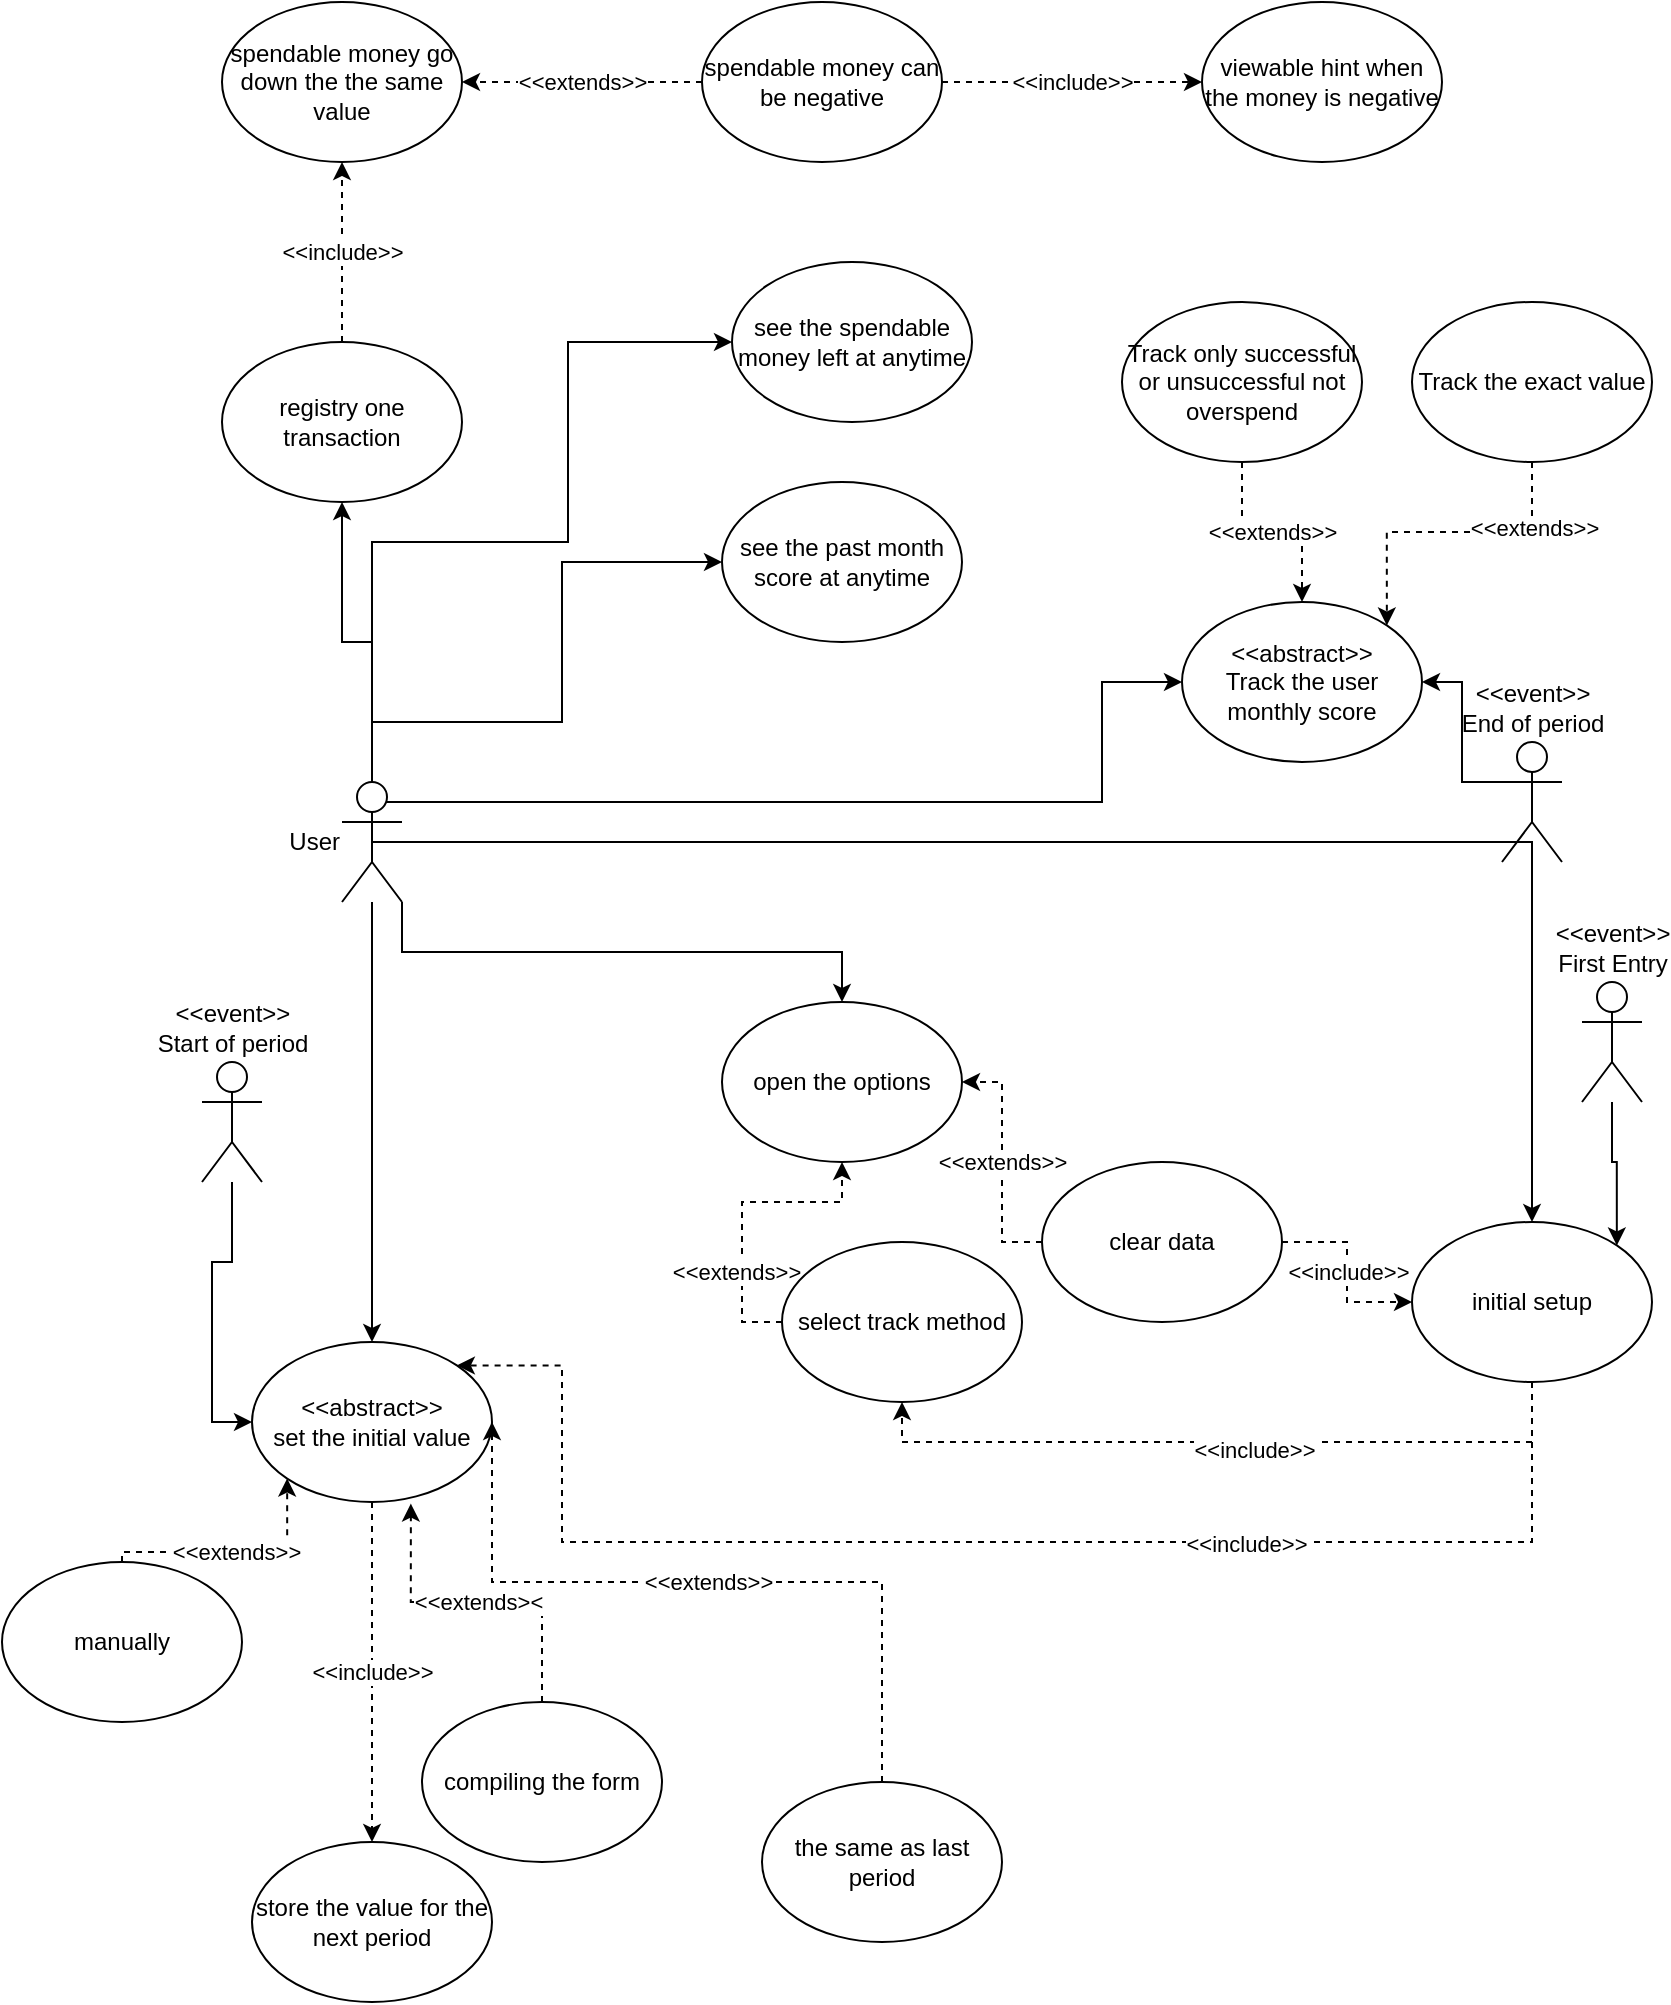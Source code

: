 <mxfile version="14.4.7" type="github">
  <diagram id="R00o_uZto41ws9qk-KIg" name="Page-1">
    <mxGraphModel dx="1384" dy="838" grid="1" gridSize="10" guides="1" tooltips="1" connect="1" arrows="1" fold="1" page="1" pageScale="1" pageWidth="850" pageHeight="1100" math="0" shadow="0">
      <root>
        <object label="" id="0">
          <mxCell />
        </object>
        <mxCell id="1" parent="0" />
        <mxCell id="_-29_EvRfan_lz7JUybT-13" style="edgeStyle=orthogonalEdgeStyle;rounded=0;orthogonalLoop=1;jettySize=auto;html=1;fontFamily=Helvetica;" edge="1" parent="1" source="_-29_EvRfan_lz7JUybT-4" target="_-29_EvRfan_lz7JUybT-12">
          <mxGeometry relative="1" as="geometry" />
        </mxCell>
        <mxCell id="_-29_EvRfan_lz7JUybT-30" style="edgeStyle=orthogonalEdgeStyle;rounded=0;orthogonalLoop=1;jettySize=auto;html=1;entryX=0.5;entryY=1;entryDx=0;entryDy=0;fontFamily=Helvetica;" edge="1" parent="1" source="_-29_EvRfan_lz7JUybT-4" target="_-29_EvRfan_lz7JUybT-27">
          <mxGeometry relative="1" as="geometry" />
        </mxCell>
        <mxCell id="_-29_EvRfan_lz7JUybT-33" style="edgeStyle=orthogonalEdgeStyle;rounded=0;orthogonalLoop=1;jettySize=auto;html=1;exitX=0.5;exitY=0.5;exitDx=0;exitDy=0;exitPerimeter=0;entryX=0;entryY=0.5;entryDx=0;entryDy=0;fontFamily=Helvetica;" edge="1" parent="1" source="_-29_EvRfan_lz7JUybT-4" target="_-29_EvRfan_lz7JUybT-32">
          <mxGeometry relative="1" as="geometry">
            <Array as="points">
              <mxPoint x="185" y="350" />
              <mxPoint x="283" y="350" />
              <mxPoint x="283" y="250" />
            </Array>
          </mxGeometry>
        </mxCell>
        <mxCell id="_-29_EvRfan_lz7JUybT-39" style="edgeStyle=orthogonalEdgeStyle;rounded=0;orthogonalLoop=1;jettySize=auto;html=1;exitX=0.5;exitY=0.5;exitDx=0;exitDy=0;exitPerimeter=0;entryX=0;entryY=0.5;entryDx=0;entryDy=0;fontFamily=Helvetica;" edge="1" parent="1" source="_-29_EvRfan_lz7JUybT-4" target="_-29_EvRfan_lz7JUybT-38">
          <mxGeometry relative="1" as="geometry">
            <Array as="points">
              <mxPoint x="185" y="440" />
              <mxPoint x="280" y="440" />
              <mxPoint x="280" y="360" />
            </Array>
          </mxGeometry>
        </mxCell>
        <mxCell id="_-29_EvRfan_lz7JUybT-41" style="edgeStyle=orthogonalEdgeStyle;rounded=0;orthogonalLoop=1;jettySize=auto;html=1;exitX=0.5;exitY=0.5;exitDx=0;exitDy=0;exitPerimeter=0;entryX=0;entryY=0.5;entryDx=0;entryDy=0;fontFamily=Helvetica;" edge="1" parent="1" source="_-29_EvRfan_lz7JUybT-4" target="_-29_EvRfan_lz7JUybT-40">
          <mxGeometry relative="1" as="geometry">
            <Array as="points">
              <mxPoint x="550" y="480" />
              <mxPoint x="550" y="420" />
            </Array>
          </mxGeometry>
        </mxCell>
        <mxCell id="_-29_EvRfan_lz7JUybT-54" style="edgeStyle=orthogonalEdgeStyle;rounded=0;orthogonalLoop=1;jettySize=auto;html=1;exitX=1;exitY=1;exitDx=0;exitDy=0;exitPerimeter=0;entryX=0.5;entryY=0;entryDx=0;entryDy=0;fontFamily=Helvetica;" edge="1" parent="1" source="_-29_EvRfan_lz7JUybT-4" target="_-29_EvRfan_lz7JUybT-51">
          <mxGeometry relative="1" as="geometry" />
        </mxCell>
        <mxCell id="_-29_EvRfan_lz7JUybT-60" style="edgeStyle=orthogonalEdgeStyle;rounded=0;orthogonalLoop=1;jettySize=auto;html=1;exitX=0.5;exitY=0.5;exitDx=0;exitDy=0;exitPerimeter=0;entryX=0.5;entryY=0;entryDx=0;entryDy=0;fontFamily=Helvetica;" edge="1" parent="1" source="_-29_EvRfan_lz7JUybT-4" target="_-29_EvRfan_lz7JUybT-59">
          <mxGeometry relative="1" as="geometry" />
        </mxCell>
        <object label="&lt;div&gt;User&lt;/div&gt;" id="_-29_EvRfan_lz7JUybT-4">
          <mxCell style="shape=umlActor;verticalLabelPosition=middle;verticalAlign=middle;html=1;outlineConnect=0;fontFamily=Helvetica;labelPosition=left;align=right;" vertex="1" parent="1">
            <mxGeometry x="170" y="470" width="30" height="60" as="geometry" />
          </mxCell>
        </object>
        <mxCell id="_-29_EvRfan_lz7JUybT-14" style="edgeStyle=orthogonalEdgeStyle;rounded=0;orthogonalLoop=1;jettySize=auto;html=1;entryX=0;entryY=0.5;entryDx=0;entryDy=0;fontFamily=Helvetica;" edge="1" parent="1" source="_-29_EvRfan_lz7JUybT-6" target="_-29_EvRfan_lz7JUybT-12">
          <mxGeometry relative="1" as="geometry" />
        </mxCell>
        <object label="&lt;div align=&quot;center&quot;&gt;&lt;br&gt;&lt;/div&gt;&lt;div align=&quot;center&quot;&gt;&lt;br&gt;&lt;/div&gt;&lt;div align=&quot;center&quot;&gt;&amp;lt;&amp;lt;event&amp;gt;&amp;gt;&lt;/div&gt;&lt;div align=&quot;center&quot;&gt;Start of period&lt;/div&gt;" id="_-29_EvRfan_lz7JUybT-6">
          <mxCell style="shape=umlActor;verticalLabelPosition=top;verticalAlign=bottom;html=1;outlineConnect=0;fontFamily=Helvetica;labelPosition=center;align=center;" vertex="1" parent="1">
            <mxGeometry x="100" y="610" width="30" height="60" as="geometry" />
          </mxCell>
        </object>
        <mxCell id="_-29_EvRfan_lz7JUybT-43" style="edgeStyle=orthogonalEdgeStyle;rounded=0;orthogonalLoop=1;jettySize=auto;html=1;exitX=0;exitY=0.333;exitDx=0;exitDy=0;exitPerimeter=0;entryX=1;entryY=0.5;entryDx=0;entryDy=0;fontFamily=Helvetica;" edge="1" parent="1" source="_-29_EvRfan_lz7JUybT-7" target="_-29_EvRfan_lz7JUybT-40">
          <mxGeometry relative="1" as="geometry" />
        </mxCell>
        <object label="&lt;div&gt;&amp;lt;&amp;lt;event&amp;gt;&amp;gt;&lt;/div&gt;&lt;div&gt;End of period&lt;/div&gt;" id="_-29_EvRfan_lz7JUybT-7">
          <mxCell style="shape=umlActor;verticalLabelPosition=top;verticalAlign=bottom;html=1;outlineConnect=0;fontFamily=Helvetica;labelPosition=center;align=center;" vertex="1" parent="1">
            <mxGeometry x="750" y="450" width="30" height="60" as="geometry" />
          </mxCell>
        </object>
        <mxCell id="_-29_EvRfan_lz7JUybT-25" value="&amp;lt;&amp;lt;include&amp;gt;&amp;gt;" style="edgeStyle=orthogonalEdgeStyle;rounded=0;orthogonalLoop=1;jettySize=auto;html=1;exitX=0.5;exitY=1;exitDx=0;exitDy=0;dashed=1;fontFamily=Helvetica;" edge="1" parent="1" source="_-29_EvRfan_lz7JUybT-12" target="_-29_EvRfan_lz7JUybT-22">
          <mxGeometry relative="1" as="geometry" />
        </mxCell>
        <mxCell id="_-29_EvRfan_lz7JUybT-12" value="&lt;div&gt;&amp;lt;&amp;lt;abstract&amp;gt;&amp;gt;&lt;/div&gt;&lt;div&gt;set the initial value&lt;/div&gt;" style="ellipse;whiteSpace=wrap;html=1;fontFamily=Helvetica;align=center;" vertex="1" parent="1">
          <mxGeometry x="125" y="750" width="120" height="80" as="geometry" />
        </mxCell>
        <mxCell id="_-29_EvRfan_lz7JUybT-18" value="&amp;lt;&amp;lt;extends&amp;gt;&amp;gt;" style="edgeStyle=orthogonalEdgeStyle;rounded=0;orthogonalLoop=1;jettySize=auto;html=1;exitX=0.5;exitY=0;exitDx=0;exitDy=0;entryX=0;entryY=1;entryDx=0;entryDy=0;fontFamily=Helvetica;dashed=1;" edge="1" parent="1" source="_-29_EvRfan_lz7JUybT-15" target="_-29_EvRfan_lz7JUybT-12">
          <mxGeometry relative="1" as="geometry">
            <Array as="points">
              <mxPoint x="60" y="855" />
              <mxPoint x="143" y="855" />
            </Array>
          </mxGeometry>
        </mxCell>
        <mxCell id="_-29_EvRfan_lz7JUybT-15" value="manually" style="ellipse;whiteSpace=wrap;html=1;fontFamily=Helvetica;align=center;" vertex="1" parent="1">
          <mxGeometry y="860" width="120" height="80" as="geometry" />
        </mxCell>
        <mxCell id="_-29_EvRfan_lz7JUybT-20" value="&amp;lt;&amp;lt;extends&amp;gt;&amp;lt;" style="edgeStyle=orthogonalEdgeStyle;rounded=0;orthogonalLoop=1;jettySize=auto;html=1;exitX=0.5;exitY=0;exitDx=0;exitDy=0;entryX=0.662;entryY=1.01;entryDx=0;entryDy=0;entryPerimeter=0;dashed=1;fontFamily=Helvetica;" edge="1" parent="1" source="_-29_EvRfan_lz7JUybT-16" target="_-29_EvRfan_lz7JUybT-12">
          <mxGeometry relative="1" as="geometry" />
        </mxCell>
        <mxCell id="_-29_EvRfan_lz7JUybT-16" value="compiling the form" style="ellipse;whiteSpace=wrap;html=1;fontFamily=Helvetica;align=center;" vertex="1" parent="1">
          <mxGeometry x="210" y="930" width="120" height="80" as="geometry" />
        </mxCell>
        <mxCell id="_-29_EvRfan_lz7JUybT-21" value="&amp;lt;&amp;lt;extends&amp;gt;&amp;gt;" style="edgeStyle=orthogonalEdgeStyle;rounded=0;orthogonalLoop=1;jettySize=auto;html=1;exitX=0.5;exitY=0;exitDx=0;exitDy=0;entryX=1;entryY=0.5;entryDx=0;entryDy=0;dashed=1;fontFamily=Helvetica;" edge="1" parent="1" source="_-29_EvRfan_lz7JUybT-17" target="_-29_EvRfan_lz7JUybT-12">
          <mxGeometry relative="1" as="geometry">
            <Array as="points">
              <mxPoint x="440" y="870" />
              <mxPoint x="245" y="870" />
            </Array>
          </mxGeometry>
        </mxCell>
        <mxCell id="_-29_EvRfan_lz7JUybT-17" value="the same as last period" style="ellipse;whiteSpace=wrap;html=1;fontFamily=Helvetica;align=center;" vertex="1" parent="1">
          <mxGeometry x="380" y="970" width="120" height="80" as="geometry" />
        </mxCell>
        <mxCell id="_-29_EvRfan_lz7JUybT-22" value="store the value for the next period" style="ellipse;whiteSpace=wrap;html=1;fontFamily=Helvetica;align=center;" vertex="1" parent="1">
          <mxGeometry x="125" y="1000" width="120" height="80" as="geometry" />
        </mxCell>
        <mxCell id="_-29_EvRfan_lz7JUybT-29" value="&amp;lt;&amp;lt;include&amp;gt;&amp;gt;" style="edgeStyle=orthogonalEdgeStyle;rounded=0;orthogonalLoop=1;jettySize=auto;html=1;exitX=0.5;exitY=0;exitDx=0;exitDy=0;entryX=0.5;entryY=1;entryDx=0;entryDy=0;dashed=1;fontFamily=Helvetica;" edge="1" parent="1" source="_-29_EvRfan_lz7JUybT-27" target="_-29_EvRfan_lz7JUybT-28">
          <mxGeometry relative="1" as="geometry" />
        </mxCell>
        <mxCell id="_-29_EvRfan_lz7JUybT-27" value="registry one transaction" style="ellipse;whiteSpace=wrap;html=1;fontFamily=Helvetica;align=center;" vertex="1" parent="1">
          <mxGeometry x="110" y="250" width="120" height="80" as="geometry" />
        </mxCell>
        <mxCell id="_-29_EvRfan_lz7JUybT-28" value="spendable money go down the the same value" style="ellipse;whiteSpace=wrap;html=1;fontFamily=Helvetica;align=center;" vertex="1" parent="1">
          <mxGeometry x="110" y="80" width="120" height="80" as="geometry" />
        </mxCell>
        <mxCell id="_-29_EvRfan_lz7JUybT-32" value="see the spendable money left at anytime" style="ellipse;whiteSpace=wrap;html=1;fontFamily=Helvetica;align=center;" vertex="1" parent="1">
          <mxGeometry x="365" y="210" width="120" height="80" as="geometry" />
        </mxCell>
        <mxCell id="_-29_EvRfan_lz7JUybT-35" value="&amp;lt;&amp;lt;extends&amp;gt;&amp;gt;" style="edgeStyle=orthogonalEdgeStyle;rounded=0;orthogonalLoop=1;jettySize=auto;html=1;exitX=0;exitY=0.5;exitDx=0;exitDy=0;entryX=1;entryY=0.5;entryDx=0;entryDy=0;fontFamily=Helvetica;dashed=1;" edge="1" parent="1" source="_-29_EvRfan_lz7JUybT-34" target="_-29_EvRfan_lz7JUybT-28">
          <mxGeometry relative="1" as="geometry" />
        </mxCell>
        <mxCell id="_-29_EvRfan_lz7JUybT-37" value="&amp;lt;&amp;lt;include&amp;gt;&amp;gt;" style="edgeStyle=orthogonalEdgeStyle;rounded=0;orthogonalLoop=1;jettySize=auto;html=1;exitX=1;exitY=0.5;exitDx=0;exitDy=0;entryX=0;entryY=0.5;entryDx=0;entryDy=0;dashed=1;fontFamily=Helvetica;" edge="1" parent="1" source="_-29_EvRfan_lz7JUybT-34" target="_-29_EvRfan_lz7JUybT-36">
          <mxGeometry relative="1" as="geometry" />
        </mxCell>
        <mxCell id="_-29_EvRfan_lz7JUybT-34" value="spendable money can be negative" style="ellipse;whiteSpace=wrap;html=1;fontFamily=Helvetica;align=center;" vertex="1" parent="1">
          <mxGeometry x="350" y="80" width="120" height="80" as="geometry" />
        </mxCell>
        <mxCell id="_-29_EvRfan_lz7JUybT-36" value="viewable hint when the money is negative" style="ellipse;whiteSpace=wrap;html=1;fontFamily=Helvetica;align=center;" vertex="1" parent="1">
          <mxGeometry x="600" y="80" width="120" height="80" as="geometry" />
        </mxCell>
        <mxCell id="_-29_EvRfan_lz7JUybT-38" value="see the past month score at anytime" style="ellipse;whiteSpace=wrap;html=1;fontFamily=Helvetica;align=center;" vertex="1" parent="1">
          <mxGeometry x="360" y="320" width="120" height="80" as="geometry" />
        </mxCell>
        <mxCell id="_-29_EvRfan_lz7JUybT-40" value="&lt;div&gt;&amp;lt;&amp;lt;abstract&amp;gt;&amp;gt;&lt;/div&gt;&lt;div&gt;Track the user monthly score&lt;/div&gt;" style="ellipse;whiteSpace=wrap;html=1;fontFamily=Helvetica;align=center;" vertex="1" parent="1">
          <mxGeometry x="590" y="380" width="120" height="80" as="geometry" />
        </mxCell>
        <mxCell id="_-29_EvRfan_lz7JUybT-49" value="&amp;lt;&amp;lt;extends&amp;gt;&amp;gt;" style="edgeStyle=orthogonalEdgeStyle;rounded=0;orthogonalLoop=1;jettySize=auto;html=1;exitX=0.5;exitY=1;exitDx=0;exitDy=0;fontFamily=Helvetica;dashed=1;" edge="1" parent="1" source="_-29_EvRfan_lz7JUybT-44" target="_-29_EvRfan_lz7JUybT-40">
          <mxGeometry relative="1" as="geometry" />
        </mxCell>
        <mxCell id="_-29_EvRfan_lz7JUybT-44" value="Track only successful or unsuccessful not overspend" style="ellipse;whiteSpace=wrap;html=1;fontFamily=Helvetica;align=center;" vertex="1" parent="1">
          <mxGeometry x="560" y="230" width="120" height="80" as="geometry" />
        </mxCell>
        <mxCell id="_-29_EvRfan_lz7JUybT-48" style="edgeStyle=orthogonalEdgeStyle;rounded=0;orthogonalLoop=1;jettySize=auto;html=1;exitX=0.5;exitY=1;exitDx=0;exitDy=0;entryX=1;entryY=0;entryDx=0;entryDy=0;fontFamily=Helvetica;dashed=1;" edge="1" parent="1" source="_-29_EvRfan_lz7JUybT-45" target="_-29_EvRfan_lz7JUybT-40">
          <mxGeometry relative="1" as="geometry" />
        </mxCell>
        <mxCell id="_-29_EvRfan_lz7JUybT-50" value="&amp;lt;&amp;lt;extends&amp;gt;&amp;gt;" style="edgeLabel;html=1;align=center;verticalAlign=middle;resizable=0;points=[];fontFamily=Helvetica;" vertex="1" connectable="0" parent="_-29_EvRfan_lz7JUybT-48">
          <mxGeometry x="-0.572" y="1" relative="1" as="geometry">
            <mxPoint as="offset" />
          </mxGeometry>
        </mxCell>
        <mxCell id="_-29_EvRfan_lz7JUybT-45" value="Track the exact value" style="ellipse;whiteSpace=wrap;html=1;fontFamily=Helvetica;align=center;" vertex="1" parent="1">
          <mxGeometry x="705" y="230" width="120" height="80" as="geometry" />
        </mxCell>
        <mxCell id="_-29_EvRfan_lz7JUybT-51" value="open the options" style="ellipse;whiteSpace=wrap;html=1;fontFamily=Helvetica;align=center;" vertex="1" parent="1">
          <mxGeometry x="360" y="580" width="120" height="80" as="geometry" />
        </mxCell>
        <mxCell id="_-29_EvRfan_lz7JUybT-55" value="&amp;lt;&amp;lt;extends&amp;gt;&amp;gt;" style="edgeStyle=orthogonalEdgeStyle;rounded=0;orthogonalLoop=1;jettySize=auto;html=1;exitX=0;exitY=0.5;exitDx=0;exitDy=0;entryX=1;entryY=0.5;entryDx=0;entryDy=0;fontFamily=Helvetica;dashed=1;" edge="1" parent="1" source="_-29_EvRfan_lz7JUybT-52" target="_-29_EvRfan_lz7JUybT-51">
          <mxGeometry relative="1" as="geometry" />
        </mxCell>
        <mxCell id="_-29_EvRfan_lz7JUybT-63" value="&amp;lt;&amp;lt;include&amp;gt;&amp;gt;" style="edgeStyle=orthogonalEdgeStyle;rounded=0;orthogonalLoop=1;jettySize=auto;html=1;startArrow=none;startFill=0;endArrow=classic;endFill=1;strokeColor=#000000;fontFamily=Helvetica;dashed=1;" edge="1" parent="1" source="_-29_EvRfan_lz7JUybT-52" target="_-29_EvRfan_lz7JUybT-59">
          <mxGeometry relative="1" as="geometry" />
        </mxCell>
        <mxCell id="_-29_EvRfan_lz7JUybT-52" value="clear data" style="ellipse;whiteSpace=wrap;html=1;fontFamily=Helvetica;align=center;" vertex="1" parent="1">
          <mxGeometry x="520" y="660" width="120" height="80" as="geometry" />
        </mxCell>
        <mxCell id="_-29_EvRfan_lz7JUybT-56" style="edgeStyle=orthogonalEdgeStyle;rounded=0;orthogonalLoop=1;jettySize=auto;html=1;exitX=0;exitY=0.5;exitDx=0;exitDy=0;entryX=0.5;entryY=1;entryDx=0;entryDy=0;dashed=1;fontFamily=Helvetica;" edge="1" parent="1" source="_-29_EvRfan_lz7JUybT-53" target="_-29_EvRfan_lz7JUybT-51">
          <mxGeometry relative="1" as="geometry" />
        </mxCell>
        <mxCell id="_-29_EvRfan_lz7JUybT-57" value="&amp;lt;&amp;lt;extends&amp;gt;&amp;gt;" style="edgeLabel;html=1;align=center;verticalAlign=middle;resizable=0;points=[];fontFamily=Helvetica;" vertex="1" connectable="0" parent="_-29_EvRfan_lz7JUybT-56">
          <mxGeometry x="-0.4" y="3" relative="1" as="geometry">
            <mxPoint as="offset" />
          </mxGeometry>
        </mxCell>
        <mxCell id="_-29_EvRfan_lz7JUybT-53" value="select track method" style="ellipse;whiteSpace=wrap;html=1;fontFamily=Helvetica;align=center;" vertex="1" parent="1">
          <mxGeometry x="390" y="700" width="120" height="80" as="geometry" />
        </mxCell>
        <mxCell id="_-29_EvRfan_lz7JUybT-61" style="edgeStyle=orthogonalEdgeStyle;rounded=0;orthogonalLoop=1;jettySize=auto;html=1;entryX=1;entryY=0;entryDx=0;entryDy=0;fontFamily=Helvetica;" edge="1" parent="1" source="_-29_EvRfan_lz7JUybT-58" target="_-29_EvRfan_lz7JUybT-59">
          <mxGeometry relative="1" as="geometry" />
        </mxCell>
        <mxCell id="_-29_EvRfan_lz7JUybT-58" value="&lt;div&gt;&amp;lt;&amp;lt;event&amp;gt;&amp;gt;&lt;/div&gt;&lt;div&gt;First Entry&lt;br&gt;&lt;/div&gt;" style="shape=umlActor;verticalLabelPosition=top;verticalAlign=bottom;html=1;outlineConnect=0;fontFamily=Helvetica;align=center;labelPosition=center;" vertex="1" parent="1">
          <mxGeometry x="790" y="570" width="30" height="60" as="geometry" />
        </mxCell>
        <mxCell id="_-29_EvRfan_lz7JUybT-65" style="edgeStyle=orthogonalEdgeStyle;rounded=0;orthogonalLoop=1;jettySize=auto;html=1;exitX=0.5;exitY=1;exitDx=0;exitDy=0;entryX=0.5;entryY=1;entryDx=0;entryDy=0;dashed=1;startArrow=none;startFill=0;endArrow=classic;endFill=1;strokeColor=#000000;fontFamily=Helvetica;" edge="1" parent="1" source="_-29_EvRfan_lz7JUybT-59" target="_-29_EvRfan_lz7JUybT-53">
          <mxGeometry relative="1" as="geometry" />
        </mxCell>
        <mxCell id="_-29_EvRfan_lz7JUybT-66" value="&amp;lt;&amp;lt;include&amp;gt;&amp;gt;" style="edgeLabel;html=1;align=center;verticalAlign=middle;resizable=0;points=[];fontFamily=Helvetica;" vertex="1" connectable="0" parent="_-29_EvRfan_lz7JUybT-65">
          <mxGeometry x="-0.074" y="4" relative="1" as="geometry">
            <mxPoint as="offset" />
          </mxGeometry>
        </mxCell>
        <mxCell id="_-29_EvRfan_lz7JUybT-67" style="edgeStyle=orthogonalEdgeStyle;rounded=0;orthogonalLoop=1;jettySize=auto;html=1;exitX=0.5;exitY=1;exitDx=0;exitDy=0;dashed=1;startArrow=none;startFill=0;endArrow=classic;endFill=1;strokeColor=#000000;fontFamily=Helvetica;entryX=1;entryY=0;entryDx=0;entryDy=0;" edge="1" parent="1" source="_-29_EvRfan_lz7JUybT-59" target="_-29_EvRfan_lz7JUybT-12">
          <mxGeometry relative="1" as="geometry">
            <Array as="points">
              <mxPoint x="765" y="850" />
              <mxPoint x="280" y="850" />
              <mxPoint x="280" y="762" />
            </Array>
          </mxGeometry>
        </mxCell>
        <mxCell id="_-29_EvRfan_lz7JUybT-68" value="&amp;lt;&amp;lt;include&amp;gt;&amp;gt;" style="edgeLabel;html=1;align=center;verticalAlign=middle;resizable=0;points=[];fontFamily=Helvetica;" vertex="1" connectable="0" parent="_-29_EvRfan_lz7JUybT-67">
          <mxGeometry x="-0.368" y="1" relative="1" as="geometry">
            <mxPoint as="offset" />
          </mxGeometry>
        </mxCell>
        <mxCell id="_-29_EvRfan_lz7JUybT-59" value="initial setup" style="ellipse;whiteSpace=wrap;html=1;fontFamily=Helvetica;align=center;" vertex="1" parent="1">
          <mxGeometry x="705" y="690" width="120" height="80" as="geometry" />
        </mxCell>
      </root>
    </mxGraphModel>
  </diagram>
</mxfile>

